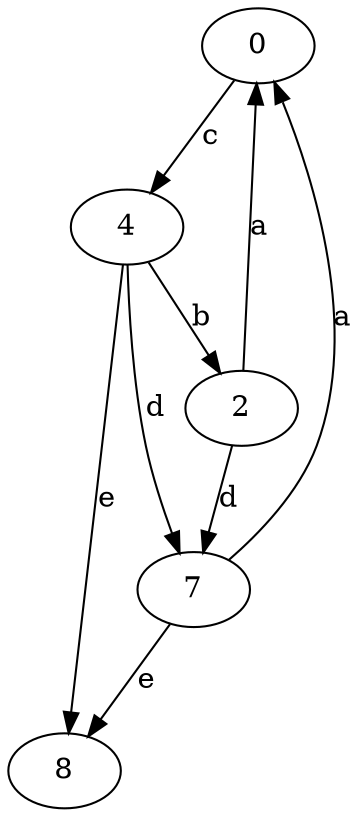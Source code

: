 strict digraph  {
0;
2;
4;
7;
8;
0 -> 4  [label=c];
2 -> 0  [label=a];
2 -> 7  [label=d];
4 -> 2  [label=b];
4 -> 7  [label=d];
4 -> 8  [label=e];
7 -> 0  [label=a];
7 -> 8  [label=e];
}
